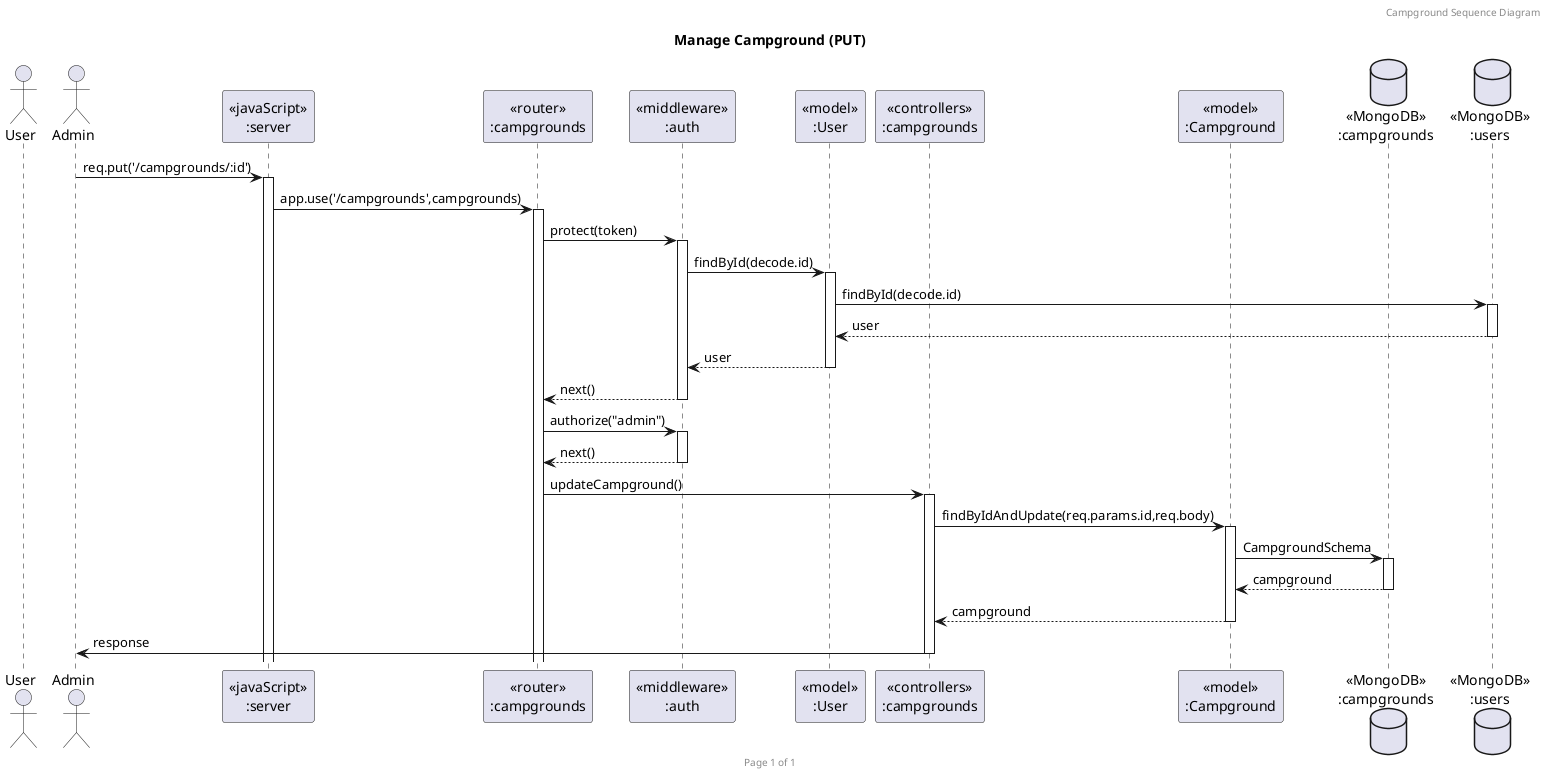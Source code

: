 @startuml Manage Campground (PUT)

header Campground Sequence Diagram
footer Page %page% of %lastpage%
title "Manage Campground (PUT)"

actor "User" as user
actor "Admin" as admin
participant "<<javaScript>>\n:server" as server
participant "<<router>>\n:campgrounds" as routerCampgrounds
participant "<<middleware>>\n:auth" as middlewareAuth
participant "<<model>>\n:User" as modelUser
participant "<<controllers>>\n:campgrounds" as controllersCampgrounds
participant "<<model>>\n:Campground" as modelCampground
database "<<MongoDB>>\n:campgrounds" as CampgroundsDatabase
database "<<MongoDB>>\n:users" as UsersDatabase

admin->server ++:req.put('/campgrounds/:id')
server->routerCampgrounds ++:app.use('/campgrounds',campgrounds)
routerCampgrounds -> middlewareAuth ++:protect(token)
middlewareAuth -> modelUser ++:findById(decode.id)
modelUser -> UsersDatabase ++:findById(decode.id)
UsersDatabase --> modelUser --:user
modelUser --> middlewareAuth --:user
middlewareAuth --> routerCampgrounds --:next()
routerCampgrounds -> middlewareAuth ++:authorize("admin")
middlewareAuth --> routerCampgrounds --:next()
routerCampgrounds -> controllersCampgrounds ++:updateCampground()
controllersCampgrounds->modelCampground ++:findByIdAndUpdate(req.params.id,req.body)
modelCampground ->CampgroundsDatabase ++:CampgroundSchema
CampgroundsDatabase --> modelCampground --:campground
controllersCampgrounds <-- modelCampground --:campground
controllersCampgrounds->admin --:response

@enduml
